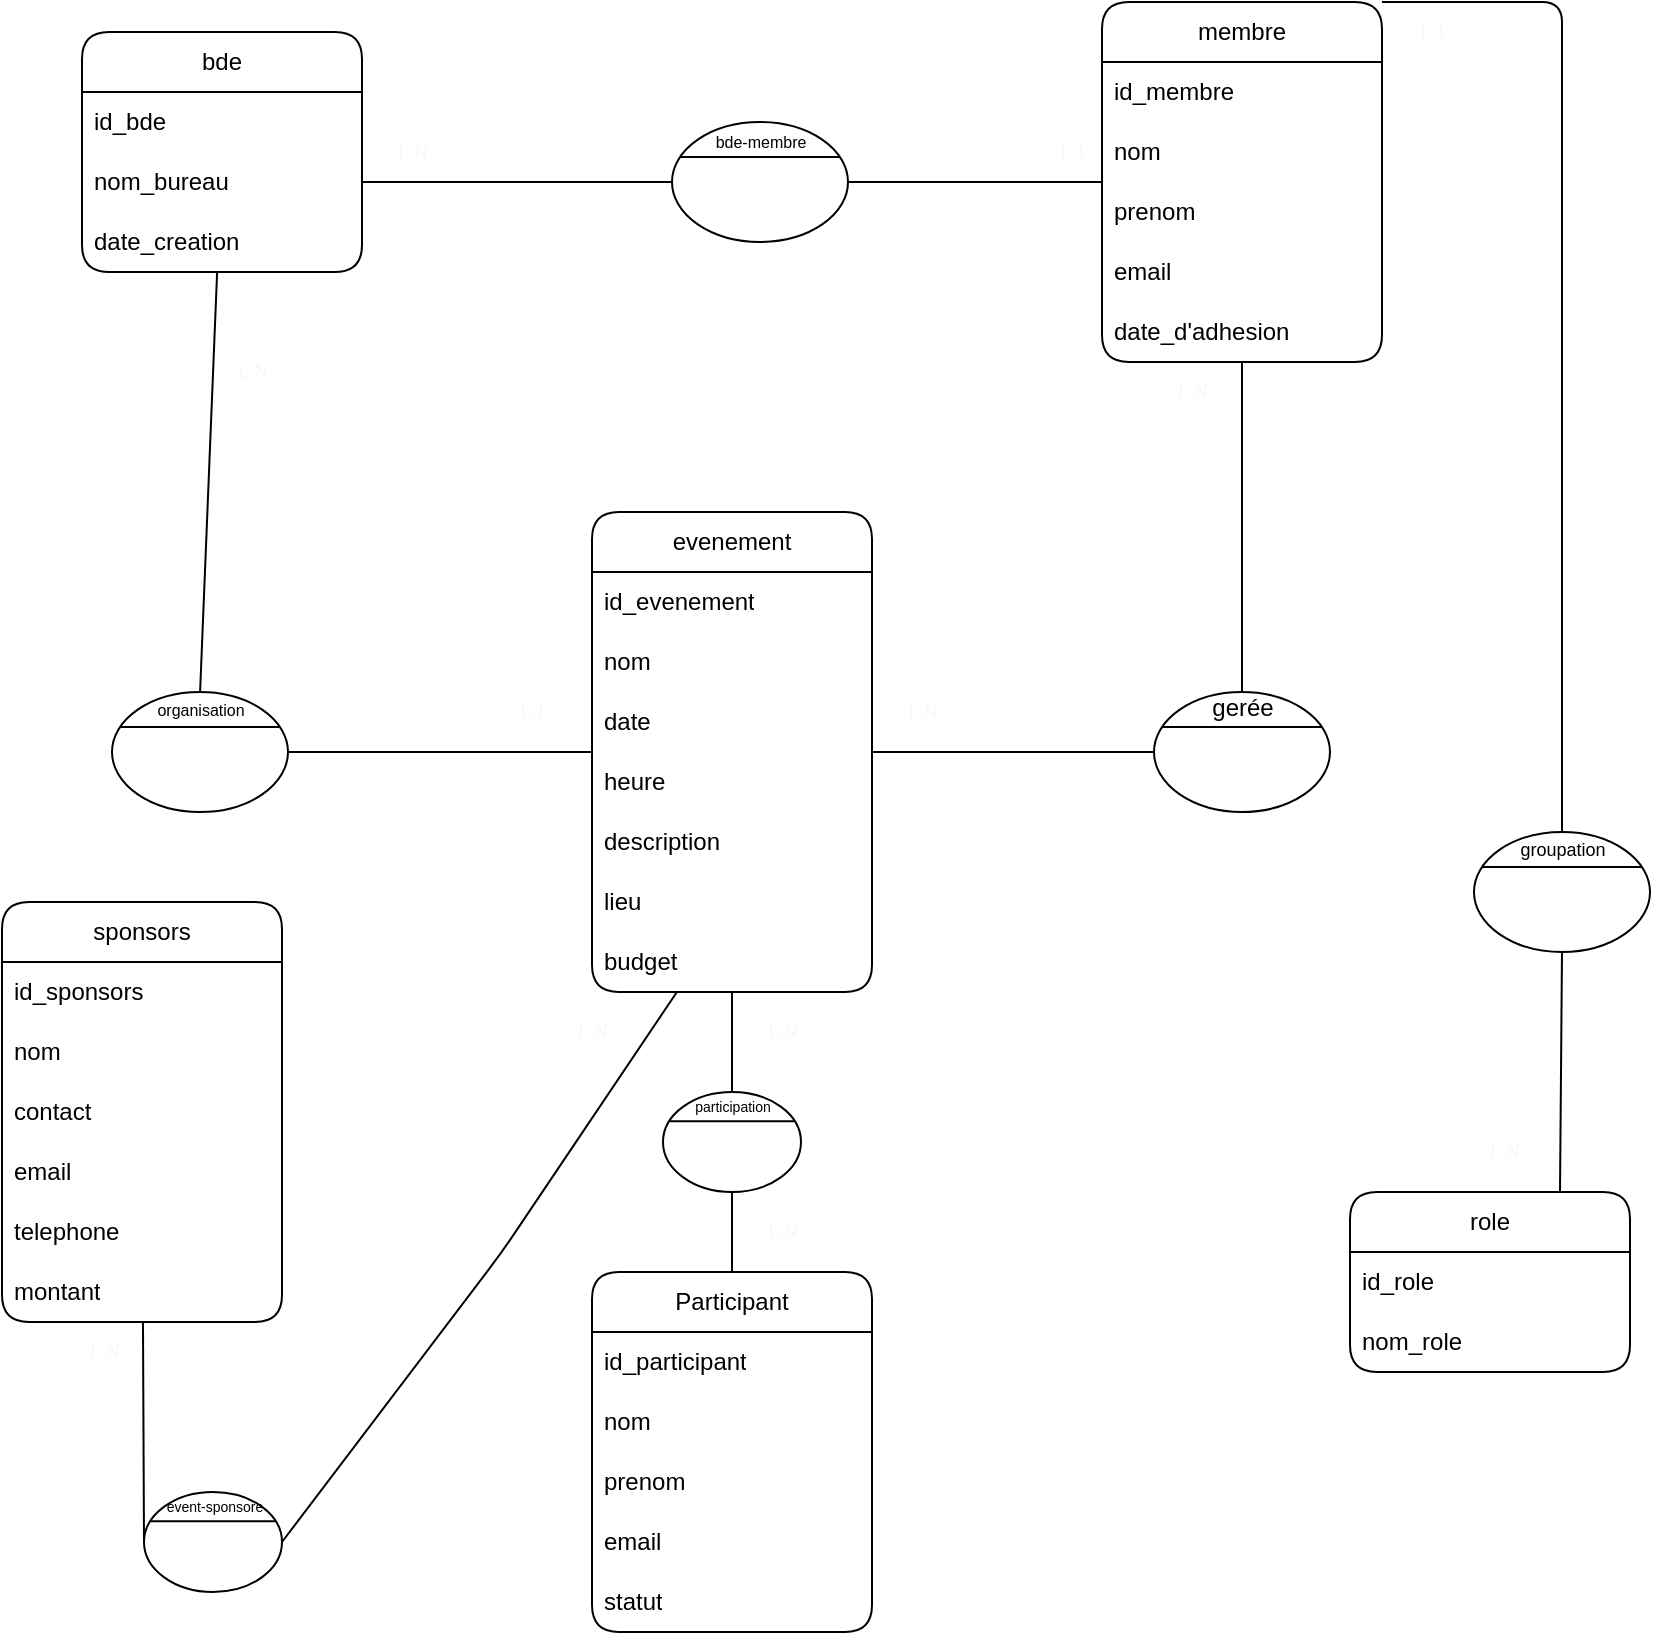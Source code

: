 <mxfile>
    <diagram id="wtJELjBmSTu712p7Zvrd" name="Page-1">
        <mxGraphModel dx="825" dy="704" grid="1" gridSize="10" guides="1" tooltips="1" connect="1" arrows="1" fold="1" page="1" pageScale="1" pageWidth="850" pageHeight="1100" background="none" math="1" shadow="0">
            <root>
                <mxCell id="0"/>
                <mxCell id="1" parent="0"/>
                <mxCell id="274" value="Participant" style="swimlane;fontStyle=0;childLayout=stackLayout;horizontal=1;startSize=30;horizontalStack=0;resizeParent=1;resizeParentMax=0;resizeLast=0;collapsible=1;marginBottom=0;whiteSpace=wrap;html=1;rounded=1;labelBackgroundColor=none;" parent="1" vertex="1">
                    <mxGeometry x="304" y="874" width="140" height="180" as="geometry"/>
                </mxCell>
                <mxCell id="275" value="id_participant" style="text;strokeColor=none;fillColor=none;align=left;verticalAlign=middle;spacingLeft=4;spacingRight=4;overflow=hidden;points=[[0,0.5],[1,0.5]];portConstraint=eastwest;rotatable=0;whiteSpace=wrap;html=1;rounded=1;labelBackgroundColor=none;" parent="274" vertex="1">
                    <mxGeometry y="30" width="140" height="30" as="geometry"/>
                </mxCell>
                <mxCell id="276" value="nom" style="text;strokeColor=none;fillColor=none;align=left;verticalAlign=middle;spacingLeft=4;spacingRight=4;overflow=hidden;points=[[0,0.5],[1,0.5]];portConstraint=eastwest;rotatable=0;whiteSpace=wrap;html=1;rounded=1;labelBackgroundColor=none;" parent="274" vertex="1">
                    <mxGeometry y="60" width="140" height="30" as="geometry"/>
                </mxCell>
                <mxCell id="277" value="prenom" style="text;strokeColor=none;fillColor=none;align=left;verticalAlign=middle;spacingLeft=4;spacingRight=4;overflow=hidden;points=[[0,0.5],[1,0.5]];portConstraint=eastwest;rotatable=0;whiteSpace=wrap;html=1;rounded=1;labelBackgroundColor=none;" parent="274" vertex="1">
                    <mxGeometry y="90" width="140" height="30" as="geometry"/>
                </mxCell>
                <mxCell id="278" value="email" style="text;strokeColor=none;fillColor=none;align=left;verticalAlign=middle;spacingLeft=4;spacingRight=4;overflow=hidden;points=[[0,0.5],[1,0.5]];portConstraint=eastwest;rotatable=0;whiteSpace=wrap;html=1;rounded=1;labelBackgroundColor=none;" parent="274" vertex="1">
                    <mxGeometry y="120" width="140" height="30" as="geometry"/>
                </mxCell>
                <mxCell id="279" value="statut" style="text;strokeColor=none;fillColor=none;align=left;verticalAlign=middle;spacingLeft=4;spacingRight=4;overflow=hidden;points=[[0,0.5],[1,0.5]];portConstraint=eastwest;rotatable=0;whiteSpace=wrap;html=1;rounded=1;labelBackgroundColor=none;" parent="274" vertex="1">
                    <mxGeometry y="150" width="140" height="30" as="geometry"/>
                </mxCell>
                <mxCell id="280" value="bde" style="swimlane;fontStyle=0;childLayout=stackLayout;horizontal=1;startSize=30;horizontalStack=0;resizeParent=1;resizeParentMax=0;resizeLast=0;collapsible=1;marginBottom=0;whiteSpace=wrap;html=1;rounded=1;labelBackgroundColor=none;" parent="1" vertex="1">
                    <mxGeometry x="49" y="254" width="140" height="120" as="geometry"/>
                </mxCell>
                <mxCell id="281" value="id_bde" style="text;strokeColor=none;fillColor=none;align=left;verticalAlign=middle;spacingLeft=4;spacingRight=4;overflow=hidden;points=[[0,0.5],[1,0.5]];portConstraint=eastwest;rotatable=0;whiteSpace=wrap;html=1;rounded=1;labelBackgroundColor=none;" parent="280" vertex="1">
                    <mxGeometry y="30" width="140" height="30" as="geometry"/>
                </mxCell>
                <mxCell id="282" value="nom_bureau" style="text;strokeColor=none;fillColor=none;align=left;verticalAlign=middle;spacingLeft=4;spacingRight=4;overflow=hidden;points=[[0,0.5],[1,0.5]];portConstraint=eastwest;rotatable=0;whiteSpace=wrap;html=1;rounded=1;labelBackgroundColor=none;" parent="280" vertex="1">
                    <mxGeometry y="60" width="140" height="30" as="geometry"/>
                </mxCell>
                <mxCell id="283" value="date_creation" style="text;strokeColor=none;fillColor=none;align=left;verticalAlign=middle;spacingLeft=4;spacingRight=4;overflow=hidden;points=[[0,0.5],[1,0.5]];portConstraint=eastwest;rotatable=0;whiteSpace=wrap;html=1;rounded=1;labelBackgroundColor=none;" parent="280" vertex="1">
                    <mxGeometry y="90" width="140" height="30" as="geometry"/>
                </mxCell>
                <mxCell id="285" value="membre" style="swimlane;fontStyle=0;childLayout=stackLayout;horizontal=1;startSize=30;horizontalStack=0;resizeParent=1;resizeParentMax=0;resizeLast=0;collapsible=1;marginBottom=0;whiteSpace=wrap;html=1;rounded=1;labelBackgroundColor=none;" parent="1" vertex="1">
                    <mxGeometry x="559" y="239" width="140" height="180" as="geometry"/>
                </mxCell>
                <mxCell id="286" value="id_membre" style="text;strokeColor=none;fillColor=none;align=left;verticalAlign=middle;spacingLeft=4;spacingRight=4;overflow=hidden;points=[[0,0.5],[1,0.5]];portConstraint=eastwest;rotatable=0;whiteSpace=wrap;html=1;rounded=1;labelBackgroundColor=none;" parent="285" vertex="1">
                    <mxGeometry y="30" width="140" height="30" as="geometry"/>
                </mxCell>
                <mxCell id="287" value="nom" style="text;strokeColor=none;fillColor=none;align=left;verticalAlign=middle;spacingLeft=4;spacingRight=4;overflow=hidden;points=[[0,0.5],[1,0.5]];portConstraint=eastwest;rotatable=0;whiteSpace=wrap;html=1;rounded=1;labelBackgroundColor=none;" parent="285" vertex="1">
                    <mxGeometry y="60" width="140" height="30" as="geometry"/>
                </mxCell>
                <mxCell id="288" value="prenom" style="text;strokeColor=none;fillColor=none;align=left;verticalAlign=middle;spacingLeft=4;spacingRight=4;overflow=hidden;points=[[0,0.5],[1,0.5]];portConstraint=eastwest;rotatable=0;whiteSpace=wrap;html=1;rounded=1;labelBackgroundColor=none;" parent="285" vertex="1">
                    <mxGeometry y="90" width="140" height="30" as="geometry"/>
                </mxCell>
                <mxCell id="289" value="email" style="text;strokeColor=none;fillColor=none;align=left;verticalAlign=middle;spacingLeft=4;spacingRight=4;overflow=hidden;points=[[0,0.5],[1,0.5]];portConstraint=eastwest;rotatable=0;whiteSpace=wrap;html=1;rounded=1;labelBackgroundColor=none;" parent="285" vertex="1">
                    <mxGeometry y="120" width="140" height="30" as="geometry"/>
                </mxCell>
                <mxCell id="290" value="date_d'adhesion" style="text;strokeColor=none;fillColor=none;align=left;verticalAlign=middle;spacingLeft=4;spacingRight=4;overflow=hidden;points=[[0,0.5],[1,0.5]];portConstraint=eastwest;rotatable=0;whiteSpace=wrap;html=1;rounded=1;labelBackgroundColor=none;" parent="285" vertex="1">
                    <mxGeometry y="150" width="140" height="30" as="geometry"/>
                </mxCell>
                <mxCell id="291" value="role" style="swimlane;fontStyle=0;childLayout=stackLayout;horizontal=1;startSize=30;horizontalStack=0;resizeParent=1;resizeParentMax=0;resizeLast=0;collapsible=1;marginBottom=0;whiteSpace=wrap;html=1;rounded=1;labelBackgroundColor=none;" parent="1" vertex="1">
                    <mxGeometry x="683" y="834" width="140" height="90" as="geometry"/>
                </mxCell>
                <mxCell id="292" value="id_role" style="text;strokeColor=none;fillColor=none;align=left;verticalAlign=middle;spacingLeft=4;spacingRight=4;overflow=hidden;points=[[0,0.5],[1,0.5]];portConstraint=eastwest;rotatable=0;whiteSpace=wrap;html=1;rounded=1;labelBackgroundColor=none;" parent="291" vertex="1">
                    <mxGeometry y="30" width="140" height="30" as="geometry"/>
                </mxCell>
                <mxCell id="293" value="nom_role" style="text;strokeColor=none;fillColor=none;align=left;verticalAlign=middle;spacingLeft=4;spacingRight=4;overflow=hidden;points=[[0,0.5],[1,0.5]];portConstraint=eastwest;rotatable=0;whiteSpace=wrap;html=1;rounded=1;labelBackgroundColor=none;" parent="291" vertex="1">
                    <mxGeometry y="60" width="140" height="30" as="geometry"/>
                </mxCell>
                <mxCell id="294" value="evenement" style="swimlane;fontStyle=0;childLayout=stackLayout;horizontal=1;startSize=30;horizontalStack=0;resizeParent=1;resizeParentMax=0;resizeLast=0;collapsible=1;marginBottom=0;whiteSpace=wrap;html=1;rounded=1;labelBackgroundColor=none;" parent="1" vertex="1">
                    <mxGeometry x="304" y="494" width="140" height="240" as="geometry"/>
                </mxCell>
                <mxCell id="295" value="id_evenement" style="text;strokeColor=none;fillColor=none;align=left;verticalAlign=middle;spacingLeft=4;spacingRight=4;overflow=hidden;points=[[0,0.5],[1,0.5]];portConstraint=eastwest;rotatable=0;whiteSpace=wrap;html=1;rounded=1;labelBackgroundColor=none;" parent="294" vertex="1">
                    <mxGeometry y="30" width="140" height="30" as="geometry"/>
                </mxCell>
                <mxCell id="296" value="nom" style="text;strokeColor=none;fillColor=none;align=left;verticalAlign=middle;spacingLeft=4;spacingRight=4;overflow=hidden;points=[[0,0.5],[1,0.5]];portConstraint=eastwest;rotatable=0;whiteSpace=wrap;html=1;rounded=1;labelBackgroundColor=none;" parent="294" vertex="1">
                    <mxGeometry y="60" width="140" height="30" as="geometry"/>
                </mxCell>
                <mxCell id="297" value="date" style="text;strokeColor=none;fillColor=none;align=left;verticalAlign=middle;spacingLeft=4;spacingRight=4;overflow=hidden;points=[[0,0.5],[1,0.5]];portConstraint=eastwest;rotatable=0;whiteSpace=wrap;html=1;rounded=1;labelBackgroundColor=none;" parent="294" vertex="1">
                    <mxGeometry y="90" width="140" height="30" as="geometry"/>
                </mxCell>
                <mxCell id="298" value="heure" style="text;strokeColor=none;fillColor=none;align=left;verticalAlign=middle;spacingLeft=4;spacingRight=4;overflow=hidden;points=[[0,0.5],[1,0.5]];portConstraint=eastwest;rotatable=0;whiteSpace=wrap;html=1;rounded=1;labelBackgroundColor=none;" parent="294" vertex="1">
                    <mxGeometry y="120" width="140" height="30" as="geometry"/>
                </mxCell>
                <mxCell id="299" value="description" style="text;strokeColor=none;fillColor=none;align=left;verticalAlign=middle;spacingLeft=4;spacingRight=4;overflow=hidden;points=[[0,0.5],[1,0.5]];portConstraint=eastwest;rotatable=0;whiteSpace=wrap;html=1;rounded=1;labelBackgroundColor=none;" parent="294" vertex="1">
                    <mxGeometry y="150" width="140" height="30" as="geometry"/>
                </mxCell>
                <mxCell id="300" value="lieu" style="text;strokeColor=none;fillColor=none;align=left;verticalAlign=middle;spacingLeft=4;spacingRight=4;overflow=hidden;points=[[0,0.5],[1,0.5]];portConstraint=eastwest;rotatable=0;whiteSpace=wrap;html=1;rounded=1;labelBackgroundColor=none;" parent="294" vertex="1">
                    <mxGeometry y="180" width="140" height="30" as="geometry"/>
                </mxCell>
                <mxCell id="301" value="budget" style="text;strokeColor=none;fillColor=none;align=left;verticalAlign=middle;spacingLeft=4;spacingRight=4;overflow=hidden;points=[[0,0.5],[1,0.5]];portConstraint=eastwest;rotatable=0;whiteSpace=wrap;html=1;rounded=1;labelBackgroundColor=none;" parent="294" vertex="1">
                    <mxGeometry y="210" width="140" height="30" as="geometry"/>
                </mxCell>
                <mxCell id="302" value="sponsors" style="swimlane;fontStyle=0;childLayout=stackLayout;horizontal=1;startSize=30;horizontalStack=0;resizeParent=1;resizeParentMax=0;resizeLast=0;collapsible=1;marginBottom=0;whiteSpace=wrap;html=1;rounded=1;labelBackgroundColor=none;" parent="1" vertex="1">
                    <mxGeometry x="9" y="689" width="140" height="210" as="geometry"/>
                </mxCell>
                <mxCell id="303" value="id_sponsors" style="text;strokeColor=none;fillColor=none;align=left;verticalAlign=middle;spacingLeft=4;spacingRight=4;overflow=hidden;points=[[0,0.5],[1,0.5]];portConstraint=eastwest;rotatable=0;whiteSpace=wrap;html=1;rounded=1;labelBackgroundColor=none;" parent="302" vertex="1">
                    <mxGeometry y="30" width="140" height="30" as="geometry"/>
                </mxCell>
                <mxCell id="304" value="nom" style="text;strokeColor=none;fillColor=none;align=left;verticalAlign=middle;spacingLeft=4;spacingRight=4;overflow=hidden;points=[[0,0.5],[1,0.5]];portConstraint=eastwest;rotatable=0;whiteSpace=wrap;html=1;rounded=1;labelBackgroundColor=none;" parent="302" vertex="1">
                    <mxGeometry y="60" width="140" height="30" as="geometry"/>
                </mxCell>
                <mxCell id="305" value="contact" style="text;strokeColor=none;fillColor=none;align=left;verticalAlign=middle;spacingLeft=4;spacingRight=4;overflow=hidden;points=[[0,0.5],[1,0.5]];portConstraint=eastwest;rotatable=0;whiteSpace=wrap;html=1;rounded=1;labelBackgroundColor=none;" parent="302" vertex="1">
                    <mxGeometry y="90" width="140" height="30" as="geometry"/>
                </mxCell>
                <mxCell id="306" value="email" style="text;strokeColor=none;fillColor=none;align=left;verticalAlign=middle;spacingLeft=4;spacingRight=4;overflow=hidden;points=[[0,0.5],[1,0.5]];portConstraint=eastwest;rotatable=0;whiteSpace=wrap;html=1;rounded=1;labelBackgroundColor=none;" parent="302" vertex="1">
                    <mxGeometry y="120" width="140" height="30" as="geometry"/>
                </mxCell>
                <mxCell id="307" value="telephone" style="text;strokeColor=none;fillColor=none;align=left;verticalAlign=middle;spacingLeft=4;spacingRight=4;overflow=hidden;points=[[0,0.5],[1,0.5]];portConstraint=eastwest;rotatable=0;whiteSpace=wrap;html=1;rounded=1;labelBackgroundColor=none;" parent="302" vertex="1">
                    <mxGeometry y="150" width="140" height="30" as="geometry"/>
                </mxCell>
                <mxCell id="308" value="montant" style="text;strokeColor=none;fillColor=none;align=left;verticalAlign=middle;spacingLeft=4;spacingRight=4;overflow=hidden;points=[[0,0.5],[1,0.5]];portConstraint=eastwest;rotatable=0;whiteSpace=wrap;html=1;rounded=1;labelBackgroundColor=none;" parent="302" vertex="1">
                    <mxGeometry y="180" width="140" height="30" as="geometry"/>
                </mxCell>
                <mxCell id="309" value="" style="endArrow=none;html=1;exitX=0.5;exitY=0;exitDx=0;exitDy=0;labelBackgroundColor=none;" parent="1" source="311" edge="1" target="280">
                    <mxGeometry width="50" height="50" relative="1" as="geometry">
                        <mxPoint x="109" y="534" as="sourcePoint"/>
                        <mxPoint x="108" y="390" as="targetPoint"/>
                    </mxGeometry>
                </mxCell>
                <mxCell id="310" value="" style="shape=ellipse;container=1;horizontal=1;horizontalStack=0;resizeParent=1;resizeParentMax=0;resizeLast=0;html=1;dashed=0;collapsible=0;rounded=1;labelBackgroundColor=none;" parent="1" vertex="1">
                    <mxGeometry x="64" y="584" width="88" height="60" as="geometry"/>
                </mxCell>
                <mxCell id="311" value="organisation" style="html=1;strokeColor=none;fillColor=none;align=center;verticalAlign=middle;rotatable=0;fontSize=8;rounded=1;labelBackgroundColor=none;" parent="310" vertex="1">
                    <mxGeometry y="1" width="88.0" height="15" as="geometry"/>
                </mxCell>
                <mxCell id="312" value="" style="line;strokeWidth=1;fillColor=none;rotatable=0;labelPosition=right;points=[];portConstraint=eastwest;dashed=0;resizeWidth=1;rounded=1;labelBackgroundColor=none;" parent="310" vertex="1">
                    <mxGeometry x="4.4" y="15" width="79.2" height="5" as="geometry"/>
                </mxCell>
                <mxCell id="313" value="" style="endArrow=none;html=1;exitX=1;exitY=0.5;exitDx=0;exitDy=0;labelBackgroundColor=none;" parent="1" source="310" target="294" edge="1">
                    <mxGeometry width="50" height="50" relative="1" as="geometry">
                        <mxPoint x="299" y="514" as="sourcePoint"/>
                        <mxPoint x="349" y="464" as="targetPoint"/>
                    </mxGeometry>
                </mxCell>
                <mxCell id="314" value="" style="shape=ellipse;container=1;horizontal=1;horizontalStack=0;resizeParent=1;resizeParentMax=0;resizeLast=0;html=1;dashed=0;collapsible=0;rounded=1;labelBackgroundColor=none;" parent="1" vertex="1">
                    <mxGeometry x="585" y="584" width="88" height="60" as="geometry"/>
                </mxCell>
                <mxCell id="315" value="gerée" style="html=1;strokeColor=none;fillColor=none;align=center;verticalAlign=middle;rotatable=0;rounded=1;labelBackgroundColor=none;" parent="314" vertex="1">
                    <mxGeometry width="88.0" height="15" as="geometry"/>
                </mxCell>
                <mxCell id="316" value="" style="line;strokeWidth=1;fillColor=none;rotatable=0;labelPosition=right;points=[];portConstraint=eastwest;dashed=0;resizeWidth=1;rounded=1;labelBackgroundColor=none;" parent="314" vertex="1">
                    <mxGeometry x="4.4" y="15" width="79.2" height="5" as="geometry"/>
                </mxCell>
                <mxCell id="317" value="" style="endArrow=none;html=1;exitX=0;exitY=0.5;exitDx=0;exitDy=0;labelBackgroundColor=none;" parent="1" source="314" target="294" edge="1">
                    <mxGeometry width="50" height="50" relative="1" as="geometry">
                        <mxPoint x="761.5" y="614" as="sourcePoint"/>
                        <mxPoint x="731.5" y="714" as="targetPoint"/>
                    </mxGeometry>
                </mxCell>
                <mxCell id="318" value="" style="endArrow=none;html=1;exitX=0.5;exitY=0;exitDx=0;exitDy=0;labelBackgroundColor=none;" parent="1" source="315" target="290" edge="1">
                    <mxGeometry width="50" height="50" relative="1" as="geometry">
                        <mxPoint x="571.5" y="634" as="sourcePoint"/>
                        <mxPoint x="570.866" y="504" as="targetPoint"/>
                    </mxGeometry>
                </mxCell>
                <mxCell id="319" value="" style="shape=ellipse;container=1;horizontal=1;horizontalStack=0;resizeParent=1;resizeParentMax=0;resizeLast=0;html=1;dashed=0;collapsible=0;rounded=1;labelBackgroundColor=none;" parent="1" vertex="1">
                    <mxGeometry x="344" y="299" width="88" height="60" as="geometry"/>
                </mxCell>
                <mxCell id="320" value="bde-membre" style="html=1;strokeColor=none;fillColor=none;align=center;verticalAlign=middle;rotatable=0;fontSize=8;rounded=1;labelBackgroundColor=none;" parent="319" vertex="1">
                    <mxGeometry y="2" width="88.0" height="15" as="geometry"/>
                </mxCell>
                <mxCell id="321" value="" style="line;strokeWidth=1;fillColor=none;rotatable=0;labelPosition=right;points=[];portConstraint=eastwest;dashed=0;resizeWidth=1;rounded=1;labelBackgroundColor=none;" parent="319" vertex="1">
                    <mxGeometry x="4.4" y="15" width="79.2" height="5" as="geometry"/>
                </mxCell>
                <mxCell id="322" value="" style="endArrow=none;html=1;labelBackgroundColor=none;fontSize=8;exitX=1;exitY=0.5;exitDx=0;exitDy=0;entryX=0;entryY=0.5;entryDx=0;entryDy=0;" parent="1" source="282" target="319" edge="1">
                    <mxGeometry width="50" height="50" relative="1" as="geometry">
                        <mxPoint x="239" y="314" as="sourcePoint"/>
                        <mxPoint x="289" y="264" as="targetPoint"/>
                    </mxGeometry>
                </mxCell>
                <mxCell id="323" value="" style="endArrow=none;html=1;labelBackgroundColor=none;fontSize=8;exitX=1;exitY=0.5;exitDx=0;exitDy=0;" parent="1" source="319" target="285" edge="1">
                    <mxGeometry width="50" height="50" relative="1" as="geometry">
                        <mxPoint x="349.0" y="394" as="sourcePoint"/>
                        <mxPoint x="504.0" y="394" as="targetPoint"/>
                    </mxGeometry>
                </mxCell>
                <mxCell id="329" value="" style="shape=ellipse;container=1;horizontal=1;horizontalStack=0;resizeParent=1;resizeParentMax=0;resizeLast=0;html=1;dashed=0;collapsible=0;rounded=1;labelBackgroundColor=none;" parent="1" vertex="1">
                    <mxGeometry x="745" y="654" width="88" height="60" as="geometry"/>
                </mxCell>
                <mxCell id="330" value="&lt;font style=&quot;font-size: 9px;&quot;&gt;groupation&lt;/font&gt;" style="html=1;strokeColor=none;fillColor=none;align=center;verticalAlign=middle;rotatable=0;fontSize=9;rounded=1;labelBackgroundColor=none;" parent="329" vertex="1">
                    <mxGeometry y="1" width="88.0" height="15" as="geometry"/>
                </mxCell>
                <mxCell id="331" value="" style="line;strokeWidth=1;fillColor=none;rotatable=0;labelPosition=right;points=[];portConstraint=eastwest;dashed=0;resizeWidth=1;rounded=1;labelBackgroundColor=none;" parent="329" vertex="1">
                    <mxGeometry x="4.4" y="15" width="79.2" height="5" as="geometry"/>
                </mxCell>
                <mxCell id="332" value="" style="endArrow=none;html=1;exitX=0.5;exitY=0;exitDx=0;exitDy=0;entryX=1;entryY=0;entryDx=0;entryDy=0;labelBackgroundColor=none;" parent="1" source="329" target="285" edge="1">
                    <mxGeometry width="50" height="50" relative="1" as="geometry">
                        <mxPoint x="830" y="583.05" as="sourcePoint"/>
                        <mxPoint x="689" y="583.05" as="targetPoint"/>
                        <Array as="points">
                            <mxPoint x="789" y="239"/>
                        </Array>
                    </mxGeometry>
                </mxCell>
                <mxCell id="333" value="" style="endArrow=none;html=1;exitX=0.75;exitY=0;exitDx=0;exitDy=0;entryX=0.5;entryY=1;entryDx=0;entryDy=0;labelBackgroundColor=none;" parent="1" source="291" target="329" edge="1">
                    <mxGeometry width="50" height="50" relative="1" as="geometry">
                        <mxPoint x="720" y="764" as="sourcePoint"/>
                        <mxPoint x="579" y="764" as="targetPoint"/>
                    </mxGeometry>
                </mxCell>
                <mxCell id="334" value="" style="shape=ellipse;container=1;horizontal=1;horizontalStack=0;resizeParent=1;resizeParentMax=0;resizeLast=0;html=1;dashed=0;collapsible=0;rounded=1;labelBackgroundColor=none;" parent="1" vertex="1">
                    <mxGeometry x="339.5" y="784" width="69" height="50" as="geometry"/>
                </mxCell>
                <mxCell id="335" value="&lt;font style=&quot;font-size: 7px;&quot;&gt;participation&lt;/font&gt;" style="html=1;strokeColor=none;fillColor=none;align=center;verticalAlign=middle;rotatable=0;fontSize=9;rounded=1;labelBackgroundColor=none;" parent="334" vertex="1">
                    <mxGeometry y="0.833" width="69.0" height="12.5" as="geometry"/>
                </mxCell>
                <mxCell id="336" value="" style="line;strokeWidth=1;fillColor=none;rotatable=0;labelPosition=right;points=[];portConstraint=eastwest;dashed=0;resizeWidth=1;rounded=1;labelBackgroundColor=none;" parent="334" vertex="1">
                    <mxGeometry x="3.45" y="12.5" width="62.1" height="4.167" as="geometry"/>
                </mxCell>
                <mxCell id="337" value="" style="endArrow=none;html=1;exitX=0.5;exitY=0;exitDx=0;exitDy=0;labelBackgroundColor=none;" parent="1" source="334" target="294" edge="1">
                    <mxGeometry width="50" height="50" relative="1" as="geometry">
                        <mxPoint x="371.5" y="784.0" as="sourcePoint"/>
                        <mxPoint x="375" y="734" as="targetPoint"/>
                    </mxGeometry>
                </mxCell>
                <mxCell id="338" value="" style="endArrow=none;html=1;exitX=0.5;exitY=0;exitDx=0;exitDy=0;entryX=0.5;entryY=1;entryDx=0;entryDy=0;labelBackgroundColor=none;" parent="1" source="274" target="334" edge="1">
                    <mxGeometry width="50" height="50" relative="1" as="geometry">
                        <mxPoint x="459" y="864" as="sourcePoint"/>
                        <mxPoint x="459" y="814" as="targetPoint"/>
                    </mxGeometry>
                </mxCell>
                <mxCell id="339" value="&lt;font style=&quot;font-size: 7px;&quot;&gt;&lt;font style=&quot;font-size: 7px;&quot;&gt;&lt;br&gt;&lt;/font&gt;&lt;/font&gt;" style="shape=ellipse;container=1;horizontal=1;horizontalStack=0;resizeParent=1;resizeParentMax=0;resizeLast=0;html=1;dashed=0;collapsible=0;rounded=1;labelBackgroundColor=none;" parent="1" vertex="1">
                    <mxGeometry x="80" y="984" width="69" height="50" as="geometry"/>
                </mxCell>
                <mxCell id="340" value="&lt;font style=&quot;font-size: 7px;&quot;&gt;event-sponsore&lt;/font&gt;" style="html=1;strokeColor=none;fillColor=none;align=center;verticalAlign=middle;rotatable=0;fontSize=9;rounded=1;labelBackgroundColor=none;" parent="339" vertex="1">
                    <mxGeometry y="0.833" width="69.0" height="12.5" as="geometry"/>
                </mxCell>
                <mxCell id="341" value="" style="line;strokeWidth=1;fillColor=none;rotatable=0;labelPosition=right;points=[];portConstraint=eastwest;dashed=0;resizeWidth=1;rounded=1;labelBackgroundColor=none;" parent="339" vertex="1">
                    <mxGeometry x="3.45" y="12.5" width="62.1" height="4.167" as="geometry"/>
                </mxCell>
                <mxCell id="342" value="" style="endArrow=none;html=1;exitX=1;exitY=0.5;exitDx=0;exitDy=0;labelBackgroundColor=none;" parent="1" source="339" edge="1">
                    <mxGeometry width="50" height="50" relative="1" as="geometry">
                        <mxPoint x="127.5" y="984" as="sourcePoint"/>
                        <mxPoint x="346.459" y="734" as="targetPoint"/>
                        <Array as="points">
                            <mxPoint x="259" y="864"/>
                        </Array>
                    </mxGeometry>
                </mxCell>
                <mxCell id="343" value="" style="endArrow=none;html=1;labelBackgroundColor=none;entryX=0;entryY=0.5;entryDx=0;entryDy=0;" parent="1" source="302" target="339" edge="1">
                    <mxGeometry width="50" height="50" relative="1" as="geometry">
                        <mxPoint x="169" y="874" as="sourcePoint"/>
                        <mxPoint x="318" y="744" as="targetPoint"/>
                    </mxGeometry>
                </mxCell>
                <mxCell id="346" value="1..N" style="text;html=1;strokeColor=none;fillColor=none;align=center;verticalAlign=middle;whiteSpace=wrap;rounded=0;labelBackgroundColor=none;fontSize=9;fontColor=#F7F7F7;fontFamily=Verdana;" parent="1" vertex="1">
                    <mxGeometry x="199" y="304" width="30" height="20" as="geometry"/>
                </mxCell>
                <mxCell id="347" value="1..1" style="text;html=1;strokeColor=none;fillColor=none;align=center;verticalAlign=middle;whiteSpace=wrap;rounded=0;labelBackgroundColor=none;fontSize=9;fontColor=#F7F7F7;fontFamily=Verdana;" parent="1" vertex="1">
                    <mxGeometry x="529" y="304" width="30" height="20" as="geometry"/>
                </mxCell>
                <mxCell id="348" value="1..1" style="text;html=1;strokeColor=none;fillColor=none;align=center;verticalAlign=middle;whiteSpace=wrap;rounded=0;labelBackgroundColor=none;fontSize=9;fontColor=#F7F7F7;fontFamily=Verdana;" parent="1" vertex="1">
                    <mxGeometry x="709" y="244" width="30" height="20" as="geometry"/>
                </mxCell>
                <mxCell id="349" value="1..N" style="text;html=1;strokeColor=none;fillColor=none;align=center;verticalAlign=middle;whiteSpace=wrap;rounded=0;labelBackgroundColor=none;fontSize=9;fontColor=#F7F7F7;fontFamily=Verdana;" parent="1" vertex="1">
                    <mxGeometry x="745" y="804" width="30" height="20" as="geometry"/>
                </mxCell>
                <mxCell id="350" value="1..N" style="text;html=1;strokeColor=none;fillColor=none;align=center;verticalAlign=middle;whiteSpace=wrap;rounded=0;labelBackgroundColor=none;fontSize=9;fontColor=#F7F7F7;fontFamily=Verdana;" parent="1" vertex="1">
                    <mxGeometry x="589" y="424" width="30" height="20" as="geometry"/>
                </mxCell>
                <mxCell id="351" value="1..N" style="text;html=1;strokeColor=none;fillColor=none;align=center;verticalAlign=middle;whiteSpace=wrap;rounded=0;labelBackgroundColor=none;fontSize=9;fontColor=#F7F7F7;fontFamily=Verdana;" parent="1" vertex="1">
                    <mxGeometry x="454" y="584" width="30" height="20" as="geometry"/>
                </mxCell>
                <mxCell id="352" value="1..N" style="text;html=1;strokeColor=none;fillColor=none;align=center;verticalAlign=middle;whiteSpace=wrap;rounded=0;labelBackgroundColor=none;fontSize=9;fontColor=#F7F7F7;fontFamily=Verdana;" parent="1" vertex="1">
                    <mxGeometry x="119" y="414" width="30" height="20" as="geometry"/>
                </mxCell>
                <mxCell id="353" value="1..1" style="text;html=1;strokeColor=none;fillColor=none;align=center;verticalAlign=middle;whiteSpace=wrap;rounded=0;labelBackgroundColor=none;fontSize=9;fontColor=#F7F7F7;fontFamily=Verdana;" parent="1" vertex="1">
                    <mxGeometry x="259" y="584" width="30" height="20" as="geometry"/>
                </mxCell>
                <mxCell id="354" value="1..N" style="text;html=1;strokeColor=none;fillColor=none;align=center;verticalAlign=middle;whiteSpace=wrap;rounded=0;labelBackgroundColor=none;fontSize=9;fontColor=#F7F7F7;fontFamily=Verdana;" parent="1" vertex="1">
                    <mxGeometry x="384" y="844" width="30" height="20" as="geometry"/>
                </mxCell>
                <mxCell id="355" value="1..N" style="text;html=1;strokeColor=none;fillColor=none;align=center;verticalAlign=middle;whiteSpace=wrap;rounded=0;labelBackgroundColor=none;fontSize=9;fontColor=#F7F7F7;fontFamily=Verdana;" parent="1" vertex="1">
                    <mxGeometry x="384" y="744" width="30" height="20" as="geometry"/>
                </mxCell>
                <mxCell id="356" value="1..N" style="text;html=1;strokeColor=none;fillColor=none;align=center;verticalAlign=middle;whiteSpace=wrap;rounded=0;labelBackgroundColor=none;fontSize=9;fontColor=#F7F7F7;fontFamily=Verdana;" parent="1" vertex="1">
                    <mxGeometry x="289" y="744" width="30" height="20" as="geometry"/>
                </mxCell>
                <mxCell id="357" value="1..N" style="text;html=1;strokeColor=none;fillColor=none;align=center;verticalAlign=middle;whiteSpace=wrap;rounded=0;labelBackgroundColor=none;fontSize=9;fontColor=#F7F7F7;fontFamily=Verdana;" parent="1" vertex="1">
                    <mxGeometry x="45" y="904" width="30" height="20" as="geometry"/>
                </mxCell>
            </root>
        </mxGraphModel>
    </diagram>
</mxfile>